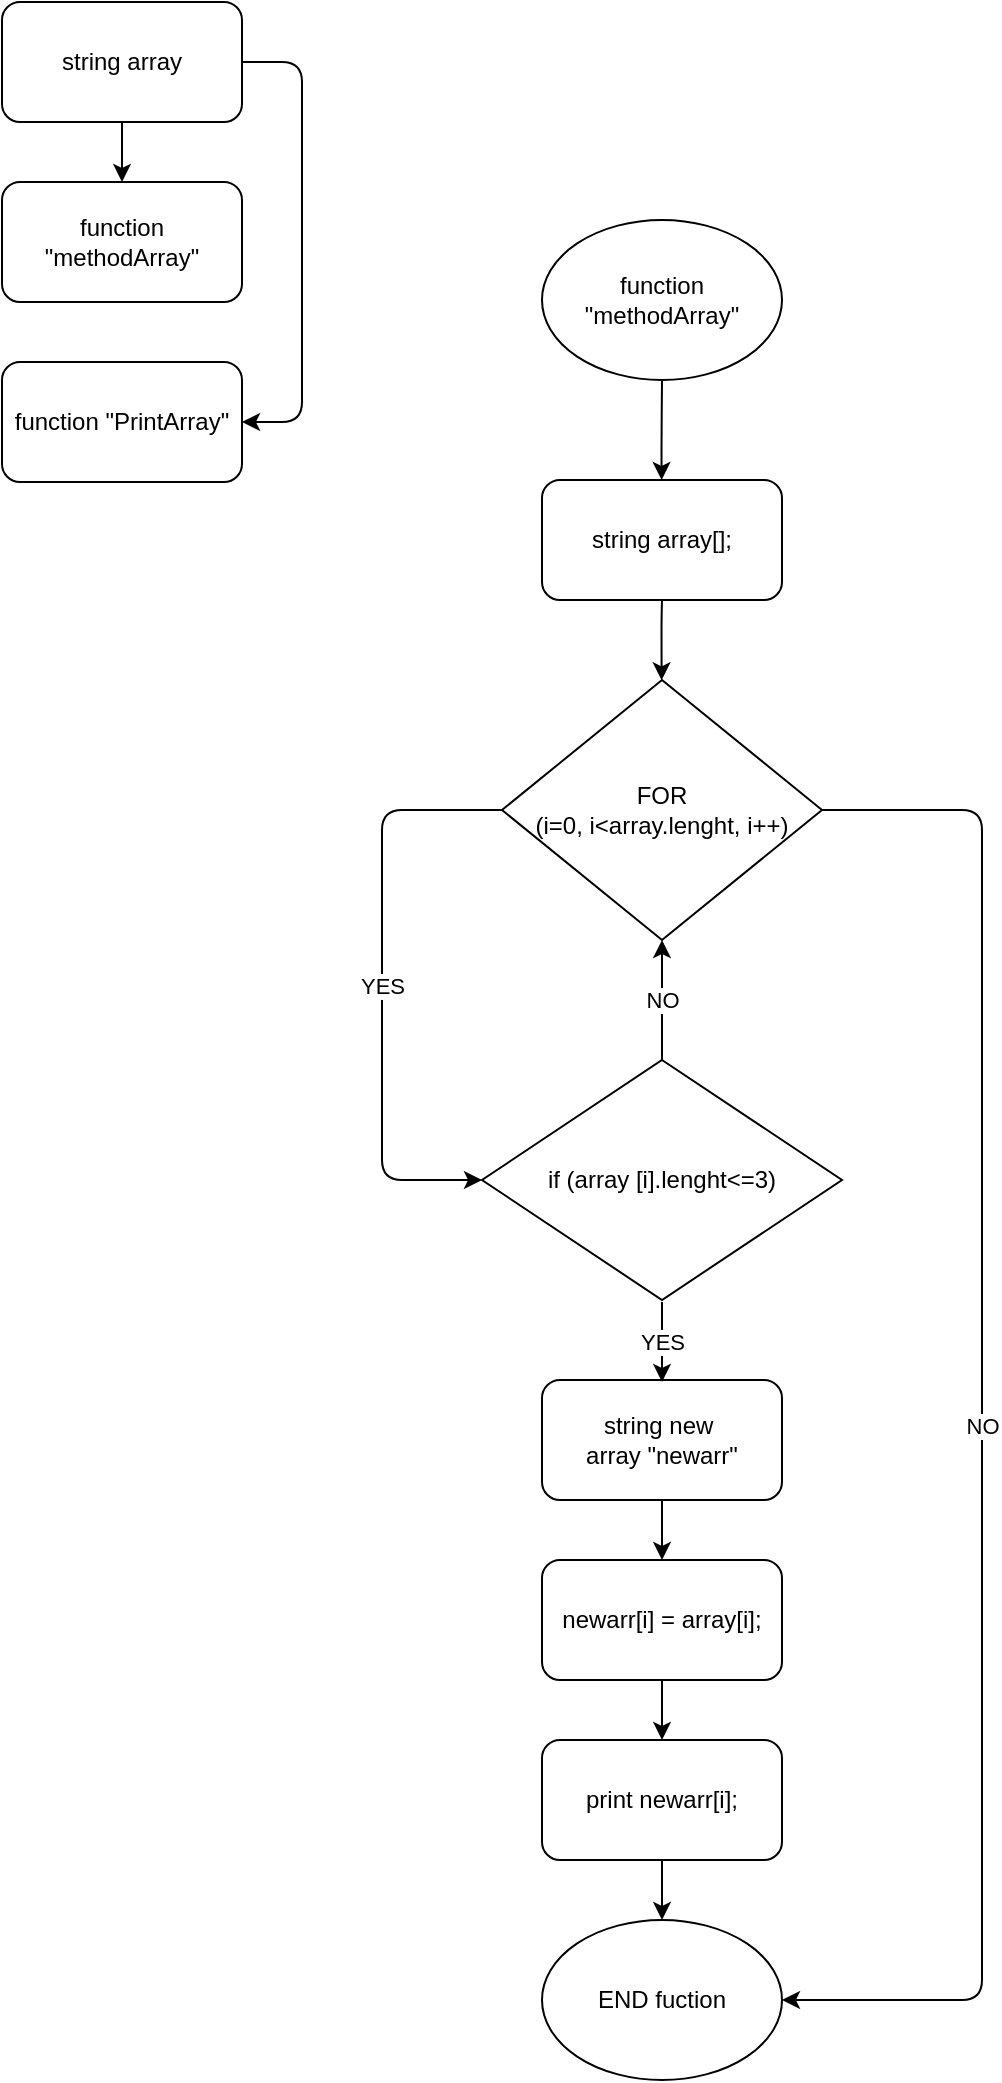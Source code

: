 <mxfile>
    <diagram id="-yGx5g4bCKJSMaHnygLF" name="Page-1">
        <mxGraphModel dx="440" dy="366" grid="1" gridSize="10" guides="1" tooltips="1" connect="1" arrows="1" fold="1" page="1" pageScale="1" pageWidth="827" pageHeight="1169" math="0" shadow="0">
            <root>
                <mxCell id="0"/>
                <mxCell id="1" parent="0"/>
                <mxCell id="2" value="print newarr[i];" style="rounded=1;whiteSpace=wrap;html=1;" vertex="1" parent="1">
                    <mxGeometry x="280" y="879" width="120" height="60" as="geometry"/>
                </mxCell>
                <mxCell id="3" value="function &quot;methodArray&quot;" style="rounded=1;whiteSpace=wrap;html=1;" vertex="1" parent="1">
                    <mxGeometry x="10" y="100" width="120" height="60" as="geometry"/>
                </mxCell>
                <mxCell id="4" value="function &quot;PrintArray&quot;" style="rounded=1;whiteSpace=wrap;html=1;" vertex="1" parent="1">
                    <mxGeometry x="10" y="190" width="120" height="60" as="geometry"/>
                </mxCell>
                <mxCell id="5" value="" style="endArrow=classic;html=1;exitX=0.5;exitY=1;exitDx=0;exitDy=0;" edge="1" parent="1" target="3">
                    <mxGeometry relative="1" as="geometry">
                        <mxPoint x="70" y="70" as="sourcePoint"/>
                        <mxPoint x="410" y="140" as="targetPoint"/>
                    </mxGeometry>
                </mxCell>
                <mxCell id="6" value="" style="endArrow=classic;html=1;exitX=1;exitY=0.5;exitDx=0;exitDy=0;entryX=1;entryY=0.5;entryDx=0;entryDy=0;" edge="1" parent="1" target="4">
                    <mxGeometry relative="1" as="geometry">
                        <mxPoint x="130" y="40" as="sourcePoint"/>
                        <mxPoint x="80" y="110" as="targetPoint"/>
                        <Array as="points">
                            <mxPoint x="160" y="40"/>
                            <mxPoint x="160" y="170"/>
                            <mxPoint x="160" y="220"/>
                        </Array>
                    </mxGeometry>
                </mxCell>
                <mxCell id="7" value="string array[];" style="rounded=1;whiteSpace=wrap;html=1;" vertex="1" parent="1">
                    <mxGeometry x="280" y="249" width="120" height="60" as="geometry"/>
                </mxCell>
                <mxCell id="8" value="&lt;span&gt;function &quot;methodArray&quot;&lt;/span&gt;" style="ellipse;whiteSpace=wrap;html=1;" vertex="1" parent="1">
                    <mxGeometry x="280" y="119" width="120" height="80" as="geometry"/>
                </mxCell>
                <mxCell id="9" value="&lt;span style=&quot;font-family: &amp;#34;helvetica&amp;#34;&quot;&gt;FOR &lt;br&gt;(i=0, i&amp;lt;array.lenght, i++)&lt;/span&gt;" style="rhombus;whiteSpace=wrap;html=1;" vertex="1" parent="1">
                    <mxGeometry x="260" y="349" width="160" height="130" as="geometry"/>
                </mxCell>
                <mxCell id="10" value="if (array [i].lenght&amp;lt;=3)" style="rhombus;whiteSpace=wrap;html=1;" vertex="1" parent="1">
                    <mxGeometry x="250" y="539" width="180" height="120" as="geometry"/>
                </mxCell>
                <mxCell id="11" value="string new&amp;nbsp;&lt;br&gt;&amp;nbsp;array &quot;newarr&quot;&amp;nbsp;" style="rounded=1;whiteSpace=wrap;html=1;" vertex="1" parent="1">
                    <mxGeometry x="280" y="699" width="120" height="60" as="geometry"/>
                </mxCell>
                <mxCell id="12" value="newarr[i] = array[i];" style="rounded=1;whiteSpace=wrap;html=1;" vertex="1" parent="1">
                    <mxGeometry x="280" y="789" width="120" height="60" as="geometry"/>
                </mxCell>
                <mxCell id="13" value="" style="endArrow=classic;html=1;" edge="1" parent="1" source="8" target="7">
                    <mxGeometry relative="1" as="geometry">
                        <mxPoint x="339.76" y="219" as="sourcePoint"/>
                        <mxPoint x="339.76" y="249" as="targetPoint"/>
                        <Array as="points">
                            <mxPoint x="339.76" y="229"/>
                            <mxPoint x="339.76" y="239"/>
                        </Array>
                    </mxGeometry>
                </mxCell>
                <mxCell id="14" value="" style="endArrow=classic;html=1;exitX=0.5;exitY=1;exitDx=0;exitDy=0;" edge="1" parent="1" source="7" target="9">
                    <mxGeometry relative="1" as="geometry">
                        <mxPoint x="340" y="309" as="sourcePoint"/>
                        <mxPoint x="339.82" y="339" as="targetPoint"/>
                        <Array as="points">
                            <mxPoint x="339.76" y="319"/>
                            <mxPoint x="339.76" y="329"/>
                        </Array>
                    </mxGeometry>
                </mxCell>
                <mxCell id="15" value="" style="endArrow=classic;html=1;entryX=0;entryY=0.5;entryDx=0;entryDy=0;exitX=0;exitY=0.5;exitDx=0;exitDy=0;" edge="1" parent="1" source="9" target="10">
                    <mxGeometry relative="1" as="geometry">
                        <mxPoint x="-210" y="439" as="sourcePoint"/>
                        <mxPoint x="130" y="439" as="targetPoint"/>
                        <Array as="points">
                            <mxPoint x="200" y="414"/>
                            <mxPoint x="200" y="599"/>
                        </Array>
                    </mxGeometry>
                </mxCell>
                <mxCell id="16" value="YES" style="edgeLabel;resizable=0;html=1;align=center;verticalAlign=middle;" connectable="0" vertex="1" parent="15">
                    <mxGeometry relative="1" as="geometry"/>
                </mxCell>
                <mxCell id="17" value="&lt;span&gt;END fuction&lt;/span&gt;" style="ellipse;whiteSpace=wrap;html=1;" vertex="1" parent="1">
                    <mxGeometry x="280" y="969" width="120" height="80" as="geometry"/>
                </mxCell>
                <mxCell id="18" value="" style="endArrow=classic;html=1;entryX=1;entryY=0.5;entryDx=0;entryDy=0;exitX=1;exitY=0.5;exitDx=0;exitDy=0;" edge="1" parent="1" source="9" target="17">
                    <mxGeometry relative="1" as="geometry">
                        <mxPoint x="40" y="399" as="sourcePoint"/>
                        <mxPoint x="200" y="399" as="targetPoint"/>
                        <Array as="points">
                            <mxPoint x="500" y="414"/>
                            <mxPoint x="500" y="1009"/>
                        </Array>
                    </mxGeometry>
                </mxCell>
                <mxCell id="19" value="NO" style="edgeLabel;resizable=0;html=1;align=center;verticalAlign=middle;" connectable="0" vertex="1" parent="18">
                    <mxGeometry relative="1" as="geometry"/>
                </mxCell>
                <mxCell id="20" value="" style="endArrow=classic;html=1;exitX=0.5;exitY=1;exitDx=0;exitDy=0;" edge="1" parent="1" source="11" target="12">
                    <mxGeometry width="50" height="50" relative="1" as="geometry">
                        <mxPoint x="350" y="669" as="sourcePoint"/>
                        <mxPoint x="350" y="709" as="targetPoint"/>
                    </mxGeometry>
                </mxCell>
                <mxCell id="21" value="" style="endArrow=classic;html=1;exitX=0.5;exitY=1;exitDx=0;exitDy=0;" edge="1" parent="1" source="12">
                    <mxGeometry width="50" height="50" relative="1" as="geometry">
                        <mxPoint x="360" y="679" as="sourcePoint"/>
                        <mxPoint x="340" y="879" as="targetPoint"/>
                    </mxGeometry>
                </mxCell>
                <mxCell id="22" value="" style="endArrow=classic;html=1;exitX=0.5;exitY=1;exitDx=0;exitDy=0;entryX=0.5;entryY=0;entryDx=0;entryDy=0;" edge="1" parent="1" source="2" target="17">
                    <mxGeometry width="50" height="50" relative="1" as="geometry">
                        <mxPoint x="350" y="859" as="sourcePoint"/>
                        <mxPoint x="350" y="889" as="targetPoint"/>
                    </mxGeometry>
                </mxCell>
                <mxCell id="33" value="" style="endArrow=classic;html=1;exitX=0.5;exitY=0;exitDx=0;exitDy=0;entryX=0.5;entryY=1;entryDx=0;entryDy=0;" edge="1" parent="1" source="10" target="9">
                    <mxGeometry relative="1" as="geometry">
                        <mxPoint x="250" y="670" as="sourcePoint"/>
                        <mxPoint x="350" y="670" as="targetPoint"/>
                    </mxGeometry>
                </mxCell>
                <mxCell id="34" value="NO" style="edgeLabel;resizable=0;html=1;align=center;verticalAlign=middle;" connectable="0" vertex="1" parent="33">
                    <mxGeometry relative="1" as="geometry"/>
                </mxCell>
                <mxCell id="35" value="" style="endArrow=classic;html=1;" edge="1" parent="1">
                    <mxGeometry relative="1" as="geometry">
                        <mxPoint x="340" y="660" as="sourcePoint"/>
                        <mxPoint x="340" y="700" as="targetPoint"/>
                    </mxGeometry>
                </mxCell>
                <mxCell id="36" value="YES" style="edgeLabel;resizable=0;html=1;align=center;verticalAlign=middle;" connectable="0" vertex="1" parent="35">
                    <mxGeometry relative="1" as="geometry"/>
                </mxCell>
                <mxCell id="39" value="string array" style="rounded=1;whiteSpace=wrap;html=1;" vertex="1" parent="1">
                    <mxGeometry x="10" y="10" width="120" height="60" as="geometry"/>
                </mxCell>
            </root>
        </mxGraphModel>
    </diagram>
</mxfile>
